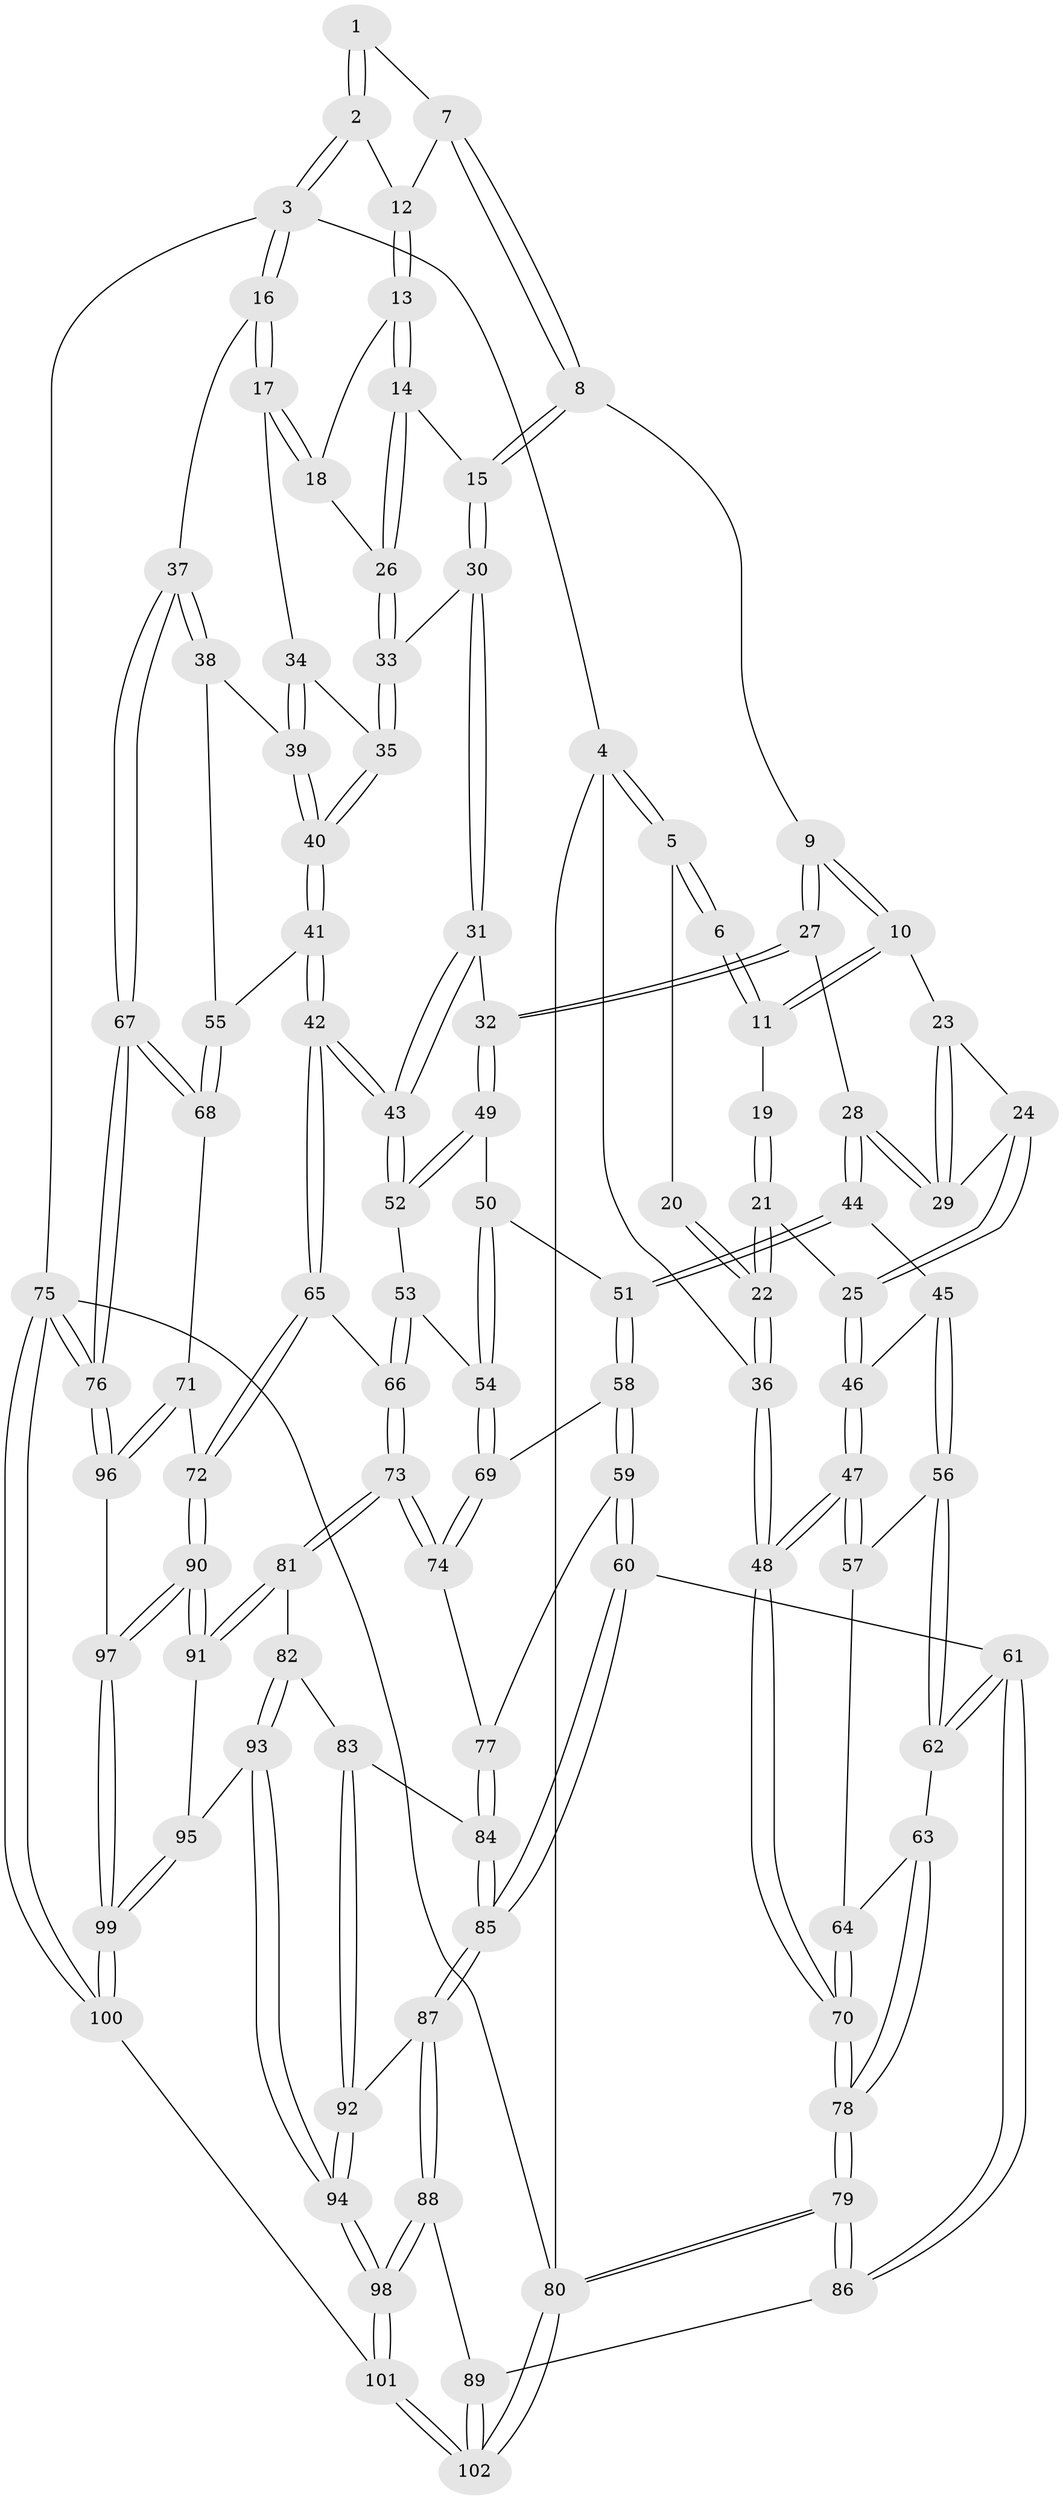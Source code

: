 // Generated by graph-tools (version 1.1) at 2025/11/02/21/25 10:11:13]
// undirected, 102 vertices, 252 edges
graph export_dot {
graph [start="1"]
  node [color=gray90,style=filled];
  1 [pos="+0.4465315190837893+0"];
  2 [pos="+0.9862120353392121+0"];
  3 [pos="+1+0"];
  4 [pos="+0+0"];
  5 [pos="+0+0"];
  6 [pos="+0.16260950610295016+0"];
  7 [pos="+0.5013355250527901+0.06835536109138927"];
  8 [pos="+0.5121592316951242+0.19498435636935357"];
  9 [pos="+0.4877462319153859+0.2034374908739448"];
  10 [pos="+0.33271232238029613+0.19028397754594914"];
  11 [pos="+0.2979612766224299+0.16322871654182738"];
  12 [pos="+0.8977896706466829+0"];
  13 [pos="+0.8122301569894884+0.07175459023296699"];
  14 [pos="+0.6864488874865466+0.17647840619627664"];
  15 [pos="+0.5811246745932278+0.214463416936376"];
  16 [pos="+1+0.338973341488512"];
  17 [pos="+0.9954494582256412+0.3125704249684135"];
  18 [pos="+0.8999193937186896+0.22900564268645016"];
  19 [pos="+0.14269163292816087+0.2184077355536435"];
  20 [pos="+0.13081621834709925+0.211823756622275"];
  21 [pos="+0.13894482808697414+0.3414707191192793"];
  22 [pos="+0+0.35501841706524667"];
  23 [pos="+0.3079681587241342+0.25569772816734077"];
  24 [pos="+0.25686280315252025+0.3219719830747024"];
  25 [pos="+0.18876239025753383+0.3909100766297641"];
  26 [pos="+0.7970215067804737+0.35812720654715874"];
  27 [pos="+0.41223334003224066+0.4368537190606101"];
  28 [pos="+0.3731999113870069+0.44851243647464756"];
  29 [pos="+0.35624222772806863+0.4098029884385802"];
  30 [pos="+0.6100008436243997+0.3481756035706311"];
  31 [pos="+0.6099701901195742+0.3724289996544051"];
  32 [pos="+0.4849151994639259+0.47399454698413085"];
  33 [pos="+0.7989749044825305+0.3743616320132595"];
  34 [pos="+0.9908930962295341+0.3163027909067759"];
  35 [pos="+0.8071354913061438+0.39414450429389203"];
  36 [pos="+0+0.3690700109593136"];
  37 [pos="+1+0.526244220456713"];
  38 [pos="+1+0.5299739908886538"];
  39 [pos="+0.8816948179459334+0.5028973116297987"];
  40 [pos="+0.797478750360345+0.5186605228678905"];
  41 [pos="+0.7724054379485611+0.5460554127822083"];
  42 [pos="+0.7323977760294973+0.5666922588137286"];
  43 [pos="+0.7283327405695179+0.564240105008676"];
  44 [pos="+0.26321862144645186+0.5289800293399705"];
  45 [pos="+0.26229007960868833+0.5285476125811817"];
  46 [pos="+0.20507117121827456+0.47426056234911884"];
  47 [pos="+0+0.5213130308894669"];
  48 [pos="+0+0.5083314434075538"];
  49 [pos="+0.49870563966591924+0.5022233320260022"];
  50 [pos="+0.4658199164485773+0.5653583897370614"];
  51 [pos="+0.27582634848868554+0.5576856309423301"];
  52 [pos="+0.5827334607195999+0.5531471239272092"];
  53 [pos="+0.5065974726500104+0.6428584752953417"];
  54 [pos="+0.4643159220526205+0.6499456971518563"];
  55 [pos="+0.9088696322894237+0.6435973971214327"];
  56 [pos="+0.10541660676523641+0.6358690911146995"];
  57 [pos="+0.10279120768736878+0.6363569651710332"];
  58 [pos="+0.2982891037550514+0.6357508262414839"];
  59 [pos="+0.28249537772645805+0.7101434913649631"];
  60 [pos="+0.2669821846510808+0.7387764885973392"];
  61 [pos="+0.23337637164376235+0.7535239844420747"];
  62 [pos="+0.2158024275947862+0.7480255195530907"];
  63 [pos="+0.09718378764345294+0.7414679236365302"];
  64 [pos="+0.09028350229463818+0.6724902949379988"];
  65 [pos="+0.7061030920866361+0.7164427146091527"];
  66 [pos="+0.6551786260258163+0.7324464633131337"];
  67 [pos="+1+0.6988151135644843"];
  68 [pos="+0.9394971956916017+0.6959542487702828"];
  69 [pos="+0.46187951977225983+0.6521017821845098"];
  70 [pos="+0+0.7727202930624965"];
  71 [pos="+0.8472252225045929+0.8146473064326313"];
  72 [pos="+0.7694572575669552+0.7987824954914332"];
  73 [pos="+0.5574558228681246+0.7969815918777476"];
  74 [pos="+0.4749525480271601+0.7558170924250501"];
  75 [pos="+1+1"];
  76 [pos="+1+1"];
  77 [pos="+0.4554371270291865+0.7634225390780733"];
  78 [pos="+0+1"];
  79 [pos="+0+1"];
  80 [pos="+0+1"];
  81 [pos="+0.5516590151404902+0.8266061594276528"];
  82 [pos="+0.4888086960557268+0.8602375165094338"];
  83 [pos="+0.45138044070447575+0.8610032379267909"];
  84 [pos="+0.41575416870705967+0.8182366175591055"];
  85 [pos="+0.3375174129683667+0.8476354553485396"];
  86 [pos="+0.15267810881371002+0.8929124081949202"];
  87 [pos="+0.3381905094495668+0.865074319090981"];
  88 [pos="+0.26035346130678627+0.9542061504901128"];
  89 [pos="+0.23242317952686772+0.9397079786235285"];
  90 [pos="+0.6970074625097513+0.9749214859650709"];
  91 [pos="+0.558302013745047+0.8525505201220916"];
  92 [pos="+0.4054054269680852+0.924642901833842"];
  93 [pos="+0.4631691469235335+0.9449907651151354"];
  94 [pos="+0.42111111642985327+0.9563162324064868"];
  95 [pos="+0.5274241913067466+0.9511725154238192"];
  96 [pos="+0.9321782851395467+0.8858047285050462"];
  97 [pos="+0.6934538248310401+1"];
  98 [pos="+0.3415964312025239+1"];
  99 [pos="+0.6738731625609055+1"];
  100 [pos="+0.6816453086806301+1"];
  101 [pos="+0.3432280635334251+1"];
  102 [pos="+0+1"];
  1 -- 2;
  1 -- 2;
  1 -- 7;
  2 -- 3;
  2 -- 3;
  2 -- 12;
  3 -- 4;
  3 -- 16;
  3 -- 16;
  3 -- 75;
  4 -- 5;
  4 -- 5;
  4 -- 36;
  4 -- 80;
  5 -- 6;
  5 -- 6;
  5 -- 20;
  6 -- 11;
  6 -- 11;
  7 -- 8;
  7 -- 8;
  7 -- 12;
  8 -- 9;
  8 -- 15;
  8 -- 15;
  9 -- 10;
  9 -- 10;
  9 -- 27;
  9 -- 27;
  10 -- 11;
  10 -- 11;
  10 -- 23;
  11 -- 19;
  12 -- 13;
  12 -- 13;
  13 -- 14;
  13 -- 14;
  13 -- 18;
  14 -- 15;
  14 -- 26;
  14 -- 26;
  15 -- 30;
  15 -- 30;
  16 -- 17;
  16 -- 17;
  16 -- 37;
  17 -- 18;
  17 -- 18;
  17 -- 34;
  18 -- 26;
  19 -- 21;
  19 -- 21;
  20 -- 22;
  20 -- 22;
  21 -- 22;
  21 -- 22;
  21 -- 25;
  22 -- 36;
  22 -- 36;
  23 -- 24;
  23 -- 29;
  23 -- 29;
  24 -- 25;
  24 -- 25;
  24 -- 29;
  25 -- 46;
  25 -- 46;
  26 -- 33;
  26 -- 33;
  27 -- 28;
  27 -- 32;
  27 -- 32;
  28 -- 29;
  28 -- 29;
  28 -- 44;
  28 -- 44;
  30 -- 31;
  30 -- 31;
  30 -- 33;
  31 -- 32;
  31 -- 43;
  31 -- 43;
  32 -- 49;
  32 -- 49;
  33 -- 35;
  33 -- 35;
  34 -- 35;
  34 -- 39;
  34 -- 39;
  35 -- 40;
  35 -- 40;
  36 -- 48;
  36 -- 48;
  37 -- 38;
  37 -- 38;
  37 -- 67;
  37 -- 67;
  38 -- 39;
  38 -- 55;
  39 -- 40;
  39 -- 40;
  40 -- 41;
  40 -- 41;
  41 -- 42;
  41 -- 42;
  41 -- 55;
  42 -- 43;
  42 -- 43;
  42 -- 65;
  42 -- 65;
  43 -- 52;
  43 -- 52;
  44 -- 45;
  44 -- 51;
  44 -- 51;
  45 -- 46;
  45 -- 56;
  45 -- 56;
  46 -- 47;
  46 -- 47;
  47 -- 48;
  47 -- 48;
  47 -- 57;
  47 -- 57;
  48 -- 70;
  48 -- 70;
  49 -- 50;
  49 -- 52;
  49 -- 52;
  50 -- 51;
  50 -- 54;
  50 -- 54;
  51 -- 58;
  51 -- 58;
  52 -- 53;
  53 -- 54;
  53 -- 66;
  53 -- 66;
  54 -- 69;
  54 -- 69;
  55 -- 68;
  55 -- 68;
  56 -- 57;
  56 -- 62;
  56 -- 62;
  57 -- 64;
  58 -- 59;
  58 -- 59;
  58 -- 69;
  59 -- 60;
  59 -- 60;
  59 -- 77;
  60 -- 61;
  60 -- 85;
  60 -- 85;
  61 -- 62;
  61 -- 62;
  61 -- 86;
  61 -- 86;
  62 -- 63;
  63 -- 64;
  63 -- 78;
  63 -- 78;
  64 -- 70;
  64 -- 70;
  65 -- 66;
  65 -- 72;
  65 -- 72;
  66 -- 73;
  66 -- 73;
  67 -- 68;
  67 -- 68;
  67 -- 76;
  67 -- 76;
  68 -- 71;
  69 -- 74;
  69 -- 74;
  70 -- 78;
  70 -- 78;
  71 -- 72;
  71 -- 96;
  71 -- 96;
  72 -- 90;
  72 -- 90;
  73 -- 74;
  73 -- 74;
  73 -- 81;
  73 -- 81;
  74 -- 77;
  75 -- 76;
  75 -- 76;
  75 -- 100;
  75 -- 100;
  75 -- 80;
  76 -- 96;
  76 -- 96;
  77 -- 84;
  77 -- 84;
  78 -- 79;
  78 -- 79;
  79 -- 80;
  79 -- 80;
  79 -- 86;
  79 -- 86;
  80 -- 102;
  80 -- 102;
  81 -- 82;
  81 -- 91;
  81 -- 91;
  82 -- 83;
  82 -- 93;
  82 -- 93;
  83 -- 84;
  83 -- 92;
  83 -- 92;
  84 -- 85;
  84 -- 85;
  85 -- 87;
  85 -- 87;
  86 -- 89;
  87 -- 88;
  87 -- 88;
  87 -- 92;
  88 -- 89;
  88 -- 98;
  88 -- 98;
  89 -- 102;
  89 -- 102;
  90 -- 91;
  90 -- 91;
  90 -- 97;
  90 -- 97;
  91 -- 95;
  92 -- 94;
  92 -- 94;
  93 -- 94;
  93 -- 94;
  93 -- 95;
  94 -- 98;
  94 -- 98;
  95 -- 99;
  95 -- 99;
  96 -- 97;
  97 -- 99;
  97 -- 99;
  98 -- 101;
  98 -- 101;
  99 -- 100;
  99 -- 100;
  100 -- 101;
  101 -- 102;
  101 -- 102;
}
